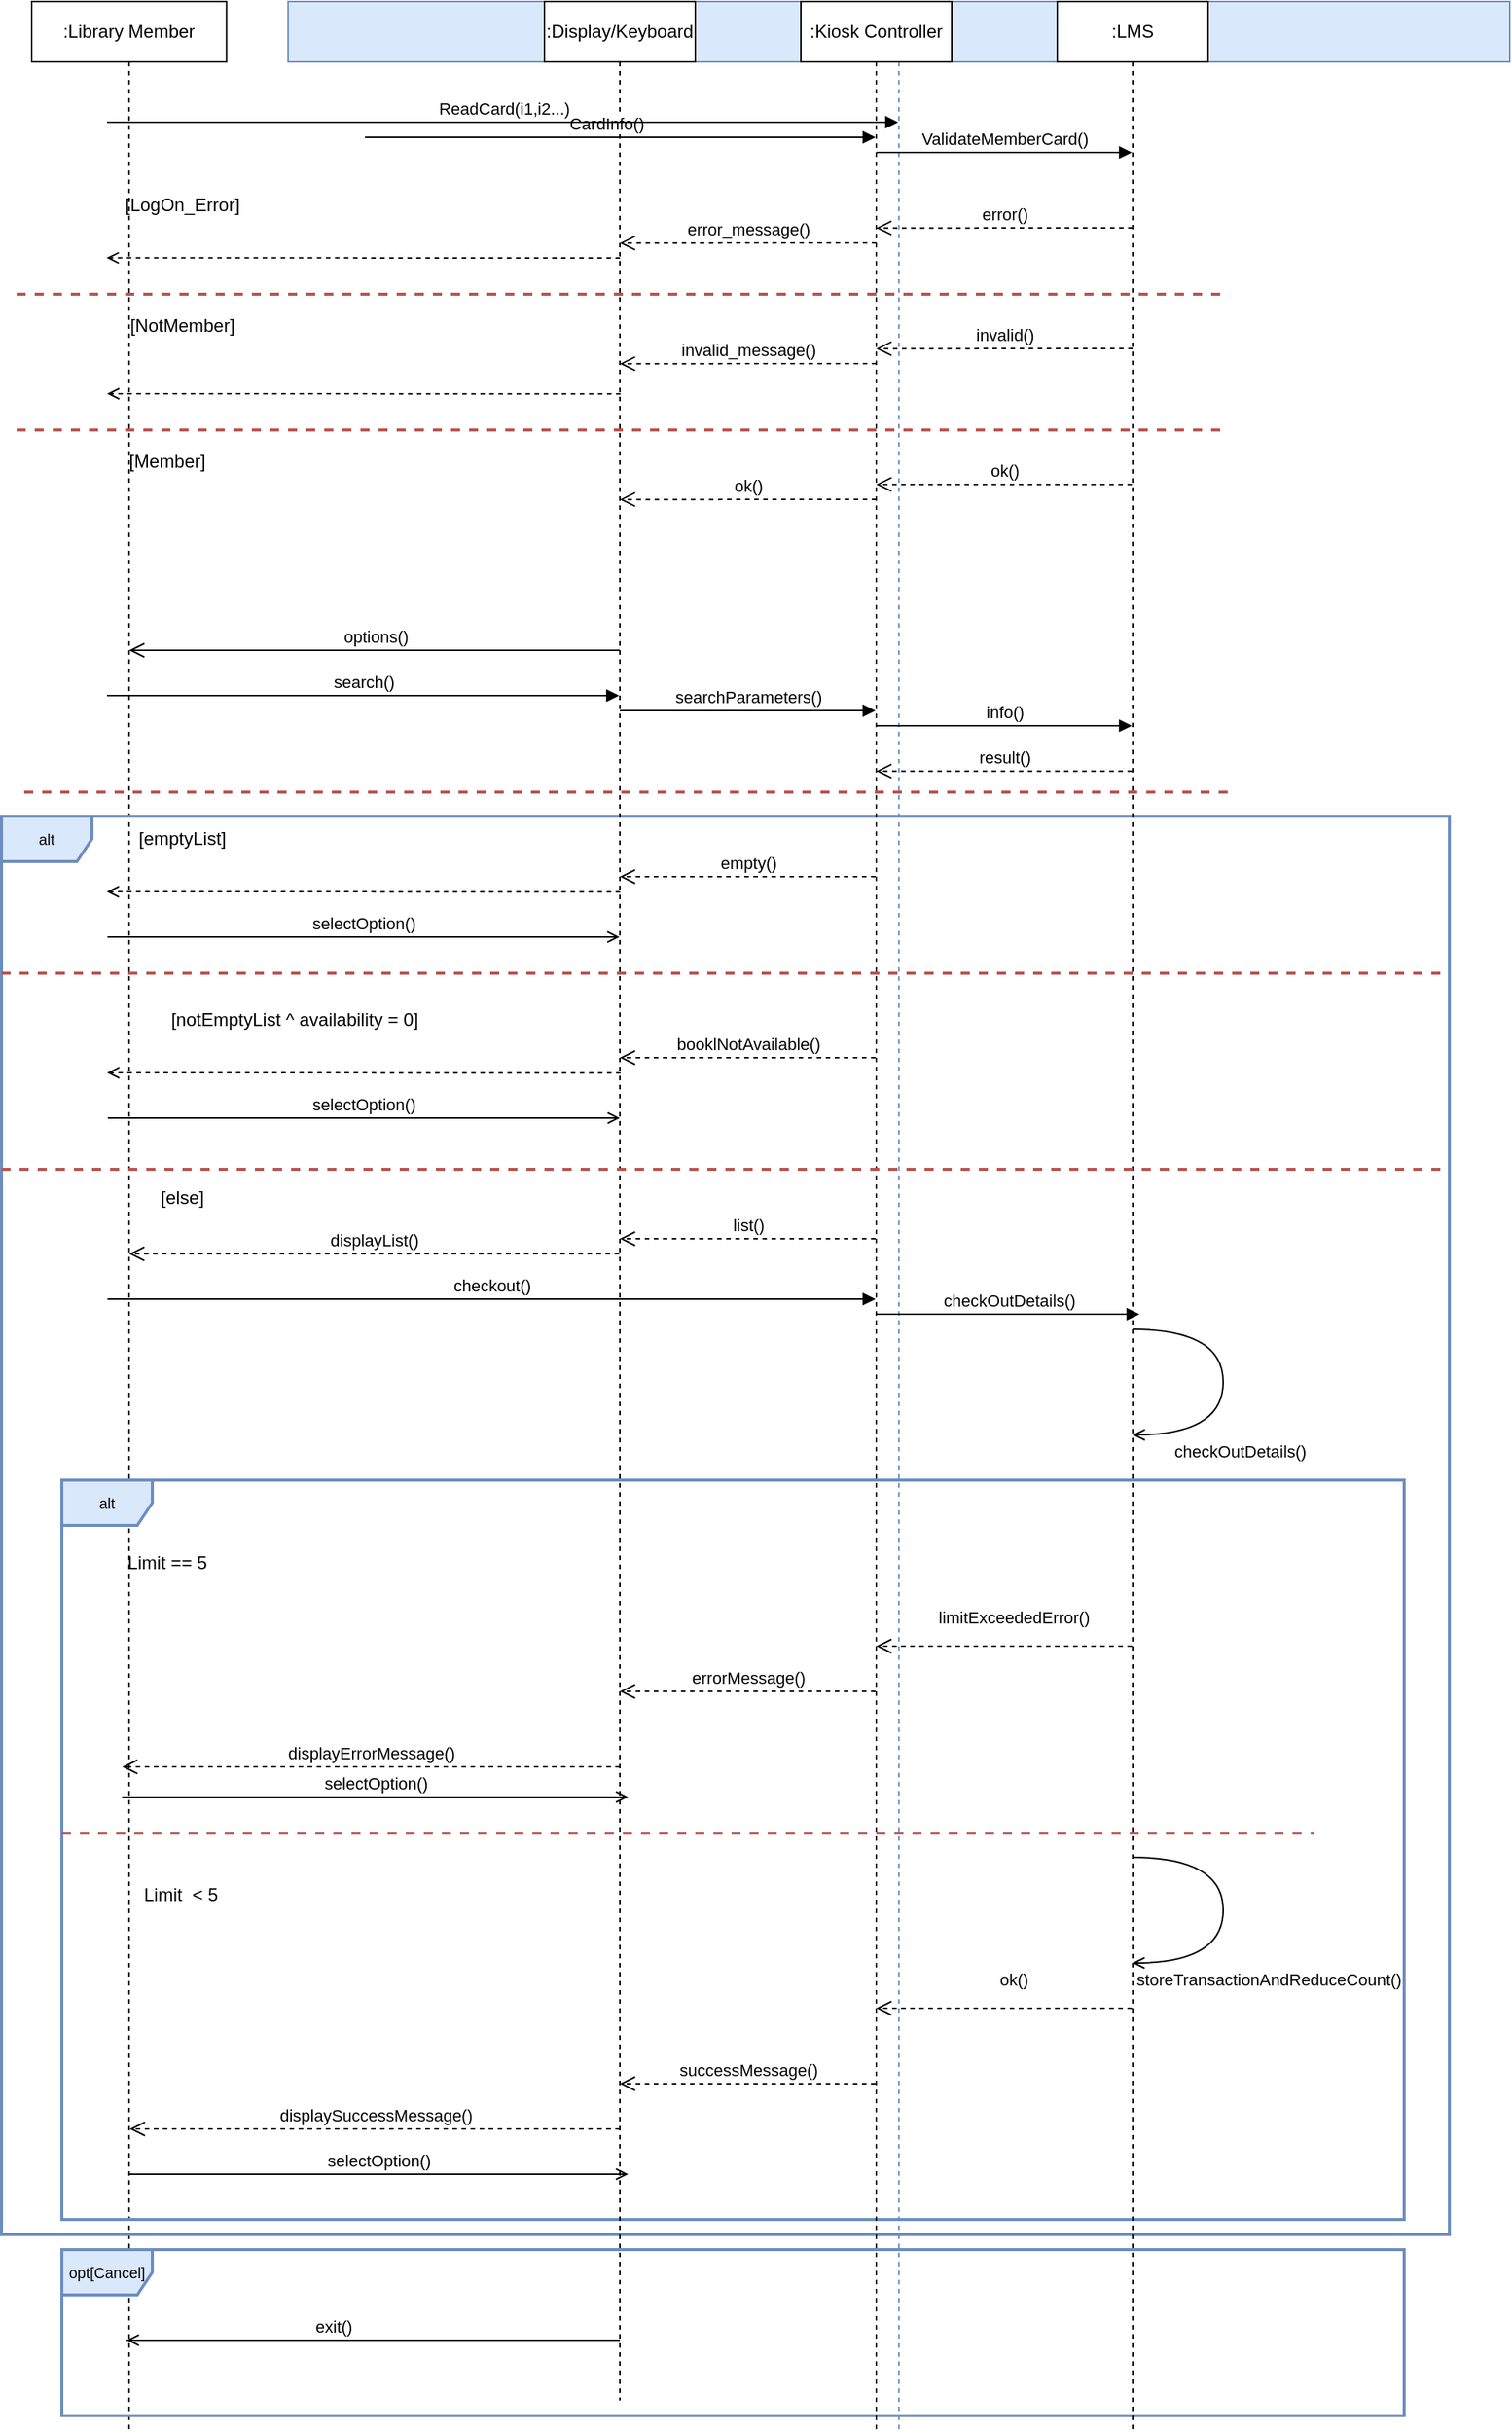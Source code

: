 <mxfile version="16.6.4" type="github">
  <diagram id="5B7aFmMxhzJPdJsJtdYh" name="Page-1">
    <mxGraphModel dx="1113" dy="655" grid="1" gridSize="10" guides="1" tooltips="1" connect="1" arrows="1" fold="1" page="1" pageScale="1" pageWidth="850" pageHeight="1100" math="0" shadow="0">
      <root>
        <mxCell id="0" />
        <mxCell id="1" parent="0" />
        <mxCell id="7wJ5tvL9oLo-tx8EwpFp-3" value=":Library Member" style="shape=umlLifeline;perimeter=lifelinePerimeter;whiteSpace=wrap;html=1;container=1;collapsible=0;recursiveResize=0;outlineConnect=0;" parent="1" vertex="1">
          <mxGeometry x="30" y="40" width="129.22" height="1610" as="geometry" />
        </mxCell>
        <mxCell id="GLovIBDWd3YW7ODcKn5x-1" value="Limit == 5" style="text;html=1;strokeColor=none;fillColor=none;align=center;verticalAlign=middle;whiteSpace=wrap;rounded=0;" vertex="1" parent="7wJ5tvL9oLo-tx8EwpFp-3">
          <mxGeometry x="60" y="1020" width="60" height="30" as="geometry" />
        </mxCell>
        <mxCell id="GLovIBDWd3YW7ODcKn5x-9" value="Limit&amp;nbsp; &amp;lt; 5" style="text;html=1;strokeColor=none;fillColor=none;align=center;verticalAlign=middle;whiteSpace=wrap;rounded=0;" vertex="1" parent="7wJ5tvL9oLo-tx8EwpFp-3">
          <mxGeometry x="69.22" y="1240" width="60" height="30" as="geometry" />
        </mxCell>
        <mxCell id="7wJ5tvL9oLo-tx8EwpFp-4" value=":Scanner" style="shape=umlLifeline;perimeter=lifelinePerimeter;whiteSpace=wrap;html=1;container=1;collapsible=0;recursiveResize=0;outlineConnect=0;fillColor=#dae8fc;strokeColor=#6c8ebf;" parent="1" vertex="1">
          <mxGeometry x="200" y="40" width="810" height="1610" as="geometry" />
        </mxCell>
        <mxCell id="AhPEUTnsbGimTvgTSWgA-25" value="displayList()" style="html=1;verticalAlign=bottom;endArrow=open;dashed=1;endSize=8;rounded=0;endFill=0;" parent="7wJ5tvL9oLo-tx8EwpFp-4" target="7wJ5tvL9oLo-tx8EwpFp-3" edge="1">
          <mxGeometry relative="1" as="geometry">
            <mxPoint x="219.5" y="830" as="sourcePoint" />
            <mxPoint x="50" y="830" as="targetPoint" />
          </mxGeometry>
        </mxCell>
        <mxCell id="GLovIBDWd3YW7ODcKn5x-17" value="alt" style="shape=umlFrame;whiteSpace=wrap;html=1;fontSize=10;strokeWidth=2;fillColor=#dae8fc;strokeColor=#6c8ebf;" vertex="1" parent="7wJ5tvL9oLo-tx8EwpFp-4">
          <mxGeometry x="-150" y="980" width="890" height="490" as="geometry" />
        </mxCell>
        <mxCell id="GLovIBDWd3YW7ODcKn5x-7" value="" style="line;strokeWidth=2;fillColor=#f8cecc;align=left;verticalAlign=middle;spacingTop=-1;spacingLeft=3;spacingRight=3;rotatable=0;labelPosition=right;points=[];portConstraint=eastwest;dashed=1;strokeColor=#b85450;" vertex="1" parent="7wJ5tvL9oLo-tx8EwpFp-4">
          <mxGeometry x="-150" y="1210" width="830" height="8" as="geometry" />
        </mxCell>
        <mxCell id="GLovIBDWd3YW7ODcKn5x-16" value="&lt;font style=&quot;font-size: 10px&quot;&gt;opt[Cancel]&lt;/font&gt;" style="shape=umlFrame;whiteSpace=wrap;html=1;fillColor=#dae8fc;strokeColor=#6c8ebf;strokeWidth=2;" vertex="1" parent="7wJ5tvL9oLo-tx8EwpFp-4">
          <mxGeometry x="-150" y="1490" width="890" height="110" as="geometry" />
        </mxCell>
        <mxCell id="GLovIBDWd3YW7ODcKn5x-6" value="" style="line;strokeWidth=2;fillColor=#f8cecc;align=left;verticalAlign=middle;spacingTop=-1;spacingLeft=3;spacingRight=3;rotatable=0;labelPosition=right;points=[];portConstraint=eastwest;dashed=1;strokeColor=#b85450;" vertex="1" parent="7wJ5tvL9oLo-tx8EwpFp-4">
          <mxGeometry x="-175" y="520" width="800" height="8" as="geometry" />
        </mxCell>
        <mxCell id="GLovIBDWd3YW7ODcKn5x-25" value="alt" style="shape=umlFrame;whiteSpace=wrap;html=1;fontSize=10;strokeWidth=2;fillColor=#dae8fc;strokeColor=#6c8ebf;" vertex="1" parent="7wJ5tvL9oLo-tx8EwpFp-4">
          <mxGeometry x="-190" y="540" width="960" height="940" as="geometry" />
        </mxCell>
        <mxCell id="7wJ5tvL9oLo-tx8EwpFp-5" value=":Display/Keyboard" style="shape=umlLifeline;perimeter=lifelinePerimeter;whiteSpace=wrap;html=1;container=1;collapsible=0;recursiveResize=0;outlineConnect=0;" parent="1" vertex="1">
          <mxGeometry x="370" y="40" width="100" height="1590" as="geometry" />
        </mxCell>
        <mxCell id="7wJ5tvL9oLo-tx8EwpFp-6" value="CardInfo()" style="html=1;verticalAlign=bottom;endArrow=block;rounded=0;" parent="7wJ5tvL9oLo-tx8EwpFp-5" target="7wJ5tvL9oLo-tx8EwpFp-7" edge="1">
          <mxGeometry x="-0.056" width="80" relative="1" as="geometry">
            <mxPoint x="-119" y="90" as="sourcePoint" />
            <mxPoint x="50.5" y="90" as="targetPoint" />
            <mxPoint as="offset" />
          </mxGeometry>
        </mxCell>
        <mxCell id="AhPEUTnsbGimTvgTSWgA-4" value="options()" style="html=1;verticalAlign=bottom;endArrow=open;endSize=8;rounded=0;" parent="7wJ5tvL9oLo-tx8EwpFp-5" target="7wJ5tvL9oLo-tx8EwpFp-3" edge="1">
          <mxGeometry relative="1" as="geometry">
            <mxPoint x="50" y="430" as="sourcePoint" />
            <mxPoint x="-30" y="430" as="targetPoint" />
          </mxGeometry>
        </mxCell>
        <mxCell id="AhPEUTnsbGimTvgTSWgA-11" value="empty()" style="html=1;verticalAlign=bottom;endArrow=open;dashed=1;endSize=8;rounded=0;entryX=0.716;entryY=0.035;entryDx=0;entryDy=0;entryPerimeter=0;endFill=0;" parent="7wJ5tvL9oLo-tx8EwpFp-5" edge="1">
          <mxGeometry relative="1" as="geometry">
            <mxPoint x="219.5" y="580" as="sourcePoint" />
            <mxPoint x="50" y="580" as="targetPoint" />
          </mxGeometry>
        </mxCell>
        <mxCell id="AhPEUTnsbGimTvgTSWgA-15" value="booklNotAvailable()" style="html=1;verticalAlign=bottom;endArrow=open;dashed=1;endSize=8;rounded=0;entryX=0.716;entryY=0.035;entryDx=0;entryDy=0;entryPerimeter=0;endFill=0;" parent="7wJ5tvL9oLo-tx8EwpFp-5" edge="1">
          <mxGeometry relative="1" as="geometry">
            <mxPoint x="219.5" y="700" as="sourcePoint" />
            <mxPoint x="50" y="700" as="targetPoint" />
          </mxGeometry>
        </mxCell>
        <mxCell id="AhPEUTnsbGimTvgTSWgA-23" value="list()" style="html=1;verticalAlign=bottom;endArrow=open;dashed=1;endSize=8;rounded=0;entryX=0.716;entryY=0.035;entryDx=0;entryDy=0;entryPerimeter=0;endFill=0;" parent="7wJ5tvL9oLo-tx8EwpFp-5" edge="1">
          <mxGeometry relative="1" as="geometry">
            <mxPoint x="219.5" y="820" as="sourcePoint" />
            <mxPoint x="50" y="820" as="targetPoint" />
          </mxGeometry>
        </mxCell>
        <mxCell id="GLovIBDWd3YW7ODcKn5x-5" value="displayErrorMessage()" style="html=1;verticalAlign=bottom;endArrow=open;dashed=1;endSize=8;rounded=0;endFill=0;" edge="1" parent="7wJ5tvL9oLo-tx8EwpFp-5">
          <mxGeometry relative="1" as="geometry">
            <mxPoint x="50" y="1170" as="sourcePoint" />
            <mxPoint x="-280" y="1170" as="targetPoint" />
          </mxGeometry>
        </mxCell>
        <mxCell id="7wJ5tvL9oLo-tx8EwpFp-7" value=":Kiosk Controller" style="shape=umlLifeline;perimeter=lifelinePerimeter;whiteSpace=wrap;html=1;container=1;collapsible=0;recursiveResize=0;outlineConnect=0;" parent="1" vertex="1">
          <mxGeometry x="540" y="40" width="100" height="1610" as="geometry" />
        </mxCell>
        <mxCell id="AhPEUTnsbGimTvgTSWgA-6" value="searchParameters()" style="html=1;verticalAlign=bottom;endArrow=block;rounded=0;" parent="7wJ5tvL9oLo-tx8EwpFp-7" edge="1">
          <mxGeometry width="80" relative="1" as="geometry">
            <mxPoint x="-120" y="470" as="sourcePoint" />
            <mxPoint x="49.5" y="470" as="targetPoint" />
          </mxGeometry>
        </mxCell>
        <mxCell id="AhPEUTnsbGimTvgTSWgA-7" value="info()" style="html=1;verticalAlign=bottom;endArrow=block;rounded=0;" parent="7wJ5tvL9oLo-tx8EwpFp-7" target="7wJ5tvL9oLo-tx8EwpFp-8" edge="1">
          <mxGeometry width="80" relative="1" as="geometry">
            <mxPoint x="50" y="480" as="sourcePoint" />
            <mxPoint x="219.5" y="480" as="targetPoint" />
          </mxGeometry>
        </mxCell>
        <mxCell id="AhPEUTnsbGimTvgTSWgA-8" value="result()" style="html=1;verticalAlign=bottom;endArrow=open;dashed=1;endSize=8;rounded=0;entryX=0.716;entryY=0.035;entryDx=0;entryDy=0;entryPerimeter=0;endFill=0;" parent="7wJ5tvL9oLo-tx8EwpFp-7" source="7wJ5tvL9oLo-tx8EwpFp-8" edge="1">
          <mxGeometry relative="1" as="geometry">
            <mxPoint x="220.04" y="510" as="sourcePoint" />
            <mxPoint x="50" y="510.1" as="targetPoint" />
          </mxGeometry>
        </mxCell>
        <mxCell id="AhPEUTnsbGimTvgTSWgA-27" value="checkOutDetails()" style="html=1;verticalAlign=bottom;endArrow=block;rounded=0;" parent="7wJ5tvL9oLo-tx8EwpFp-7" edge="1">
          <mxGeometry width="80" relative="1" as="geometry">
            <mxPoint x="50" y="870" as="sourcePoint" />
            <mxPoint x="224.5" y="870" as="targetPoint" />
          </mxGeometry>
        </mxCell>
        <mxCell id="7wJ5tvL9oLo-tx8EwpFp-8" value=":LMS" style="shape=umlLifeline;perimeter=lifelinePerimeter;whiteSpace=wrap;html=1;container=1;collapsible=0;recursiveResize=0;outlineConnect=0;" parent="1" vertex="1">
          <mxGeometry x="710" y="40" width="100" height="1610" as="geometry" />
        </mxCell>
        <mxCell id="7wJ5tvL9oLo-tx8EwpFp-16" value="error()" style="html=1;verticalAlign=bottom;endArrow=open;dashed=1;endSize=8;rounded=0;entryX=0.716;entryY=0.035;entryDx=0;entryDy=0;entryPerimeter=0;endFill=0;" parent="7wJ5tvL9oLo-tx8EwpFp-8" edge="1">
          <mxGeometry relative="1" as="geometry">
            <mxPoint x="50" y="150" as="sourcePoint" />
            <mxPoint x="-120.04" y="150.1" as="targetPoint" />
          </mxGeometry>
        </mxCell>
        <mxCell id="7wJ5tvL9oLo-tx8EwpFp-20" value="" style="endArrow=open;html=1;rounded=0;exitX=0.716;exitY=0.2;exitDx=0;exitDy=0;exitPerimeter=0;entryX=0.086;entryY=0.058;entryDx=0;entryDy=0;entryPerimeter=0;endFill=0;dashed=1;" parent="7wJ5tvL9oLo-tx8EwpFp-8" edge="1">
          <mxGeometry width="50" height="50" relative="1" as="geometry">
            <mxPoint x="-289.9" y="170" as="sourcePoint" />
            <mxPoint x="-630.34" y="169.88" as="targetPoint" />
          </mxGeometry>
        </mxCell>
        <mxCell id="7wJ5tvL9oLo-tx8EwpFp-27" value="" style="endArrow=open;html=1;rounded=0;exitX=0.716;exitY=0.2;exitDx=0;exitDy=0;exitPerimeter=0;entryX=0.086;entryY=0.058;entryDx=0;entryDy=0;entryPerimeter=0;endFill=0;dashed=1;" parent="7wJ5tvL9oLo-tx8EwpFp-8" edge="1">
          <mxGeometry width="50" height="50" relative="1" as="geometry">
            <mxPoint x="-289.56" y="260.12" as="sourcePoint" />
            <mxPoint x="-630.0" y="260" as="targetPoint" />
          </mxGeometry>
        </mxCell>
        <mxCell id="7wJ5tvL9oLo-tx8EwpFp-30" value="[Member]" style="text;html=1;strokeColor=none;fillColor=none;align=center;verticalAlign=middle;whiteSpace=wrap;rounded=0;" parent="7wJ5tvL9oLo-tx8EwpFp-8" vertex="1">
          <mxGeometry x="-620" y="290" width="60" height="30" as="geometry" />
        </mxCell>
        <mxCell id="7wJ5tvL9oLo-tx8EwpFp-31" value="ok()" style="html=1;verticalAlign=bottom;endArrow=open;dashed=1;endSize=8;rounded=0;entryX=0.716;entryY=0.035;entryDx=0;entryDy=0;entryPerimeter=0;endFill=0;" parent="7wJ5tvL9oLo-tx8EwpFp-8" source="7wJ5tvL9oLo-tx8EwpFp-8" edge="1">
          <mxGeometry relative="1" as="geometry">
            <mxPoint x="40" y="320" as="sourcePoint" />
            <mxPoint x="-120" y="320.1" as="targetPoint" />
          </mxGeometry>
        </mxCell>
        <mxCell id="7wJ5tvL9oLo-tx8EwpFp-33" value="invalid_message()" style="html=1;verticalAlign=bottom;endArrow=open;dashed=1;endSize=8;rounded=0;entryX=0.716;entryY=0.035;entryDx=0;entryDy=0;entryPerimeter=0;endFill=0;" parent="7wJ5tvL9oLo-tx8EwpFp-8" edge="1">
          <mxGeometry relative="1" as="geometry">
            <mxPoint x="-119.96" y="240" as="sourcePoint" />
            <mxPoint x="-290" y="240.1" as="targetPoint" />
          </mxGeometry>
        </mxCell>
        <mxCell id="7wJ5tvL9oLo-tx8EwpFp-10" value="ReadCard(i1,i2...)" style="html=1;verticalAlign=bottom;endArrow=block;rounded=0;" parent="1" target="7wJ5tvL9oLo-tx8EwpFp-4" edge="1">
          <mxGeometry width="80" relative="1" as="geometry">
            <mxPoint x="80" y="120" as="sourcePoint" />
            <mxPoint x="240" y="120" as="targetPoint" />
          </mxGeometry>
        </mxCell>
        <mxCell id="7wJ5tvL9oLo-tx8EwpFp-11" value="ValidateMemberCard()" style="html=1;verticalAlign=bottom;endArrow=block;rounded=0;" parent="1" target="7wJ5tvL9oLo-tx8EwpFp-8" edge="1">
          <mxGeometry width="80" relative="1" as="geometry">
            <mxPoint x="590" y="140" as="sourcePoint" />
            <mxPoint x="710" y="140" as="targetPoint" />
          </mxGeometry>
        </mxCell>
        <mxCell id="7wJ5tvL9oLo-tx8EwpFp-15" value="[LogOn_Error]" style="text;html=1;strokeColor=none;fillColor=none;align=center;verticalAlign=middle;whiteSpace=wrap;rounded=0;" parent="1" vertex="1">
          <mxGeometry x="100" y="160" width="60" height="30" as="geometry" />
        </mxCell>
        <mxCell id="7wJ5tvL9oLo-tx8EwpFp-23" value="" style="line;strokeWidth=2;fillColor=#f8cecc;align=left;verticalAlign=middle;spacingTop=-1;spacingLeft=3;spacingRight=3;rotatable=0;labelPosition=right;points=[];portConstraint=eastwest;dashed=1;strokeColor=#b85450;" parent="1" vertex="1">
          <mxGeometry x="20" y="230" width="800" height="8" as="geometry" />
        </mxCell>
        <mxCell id="7wJ5tvL9oLo-tx8EwpFp-24" value="[NotMember]" style="text;html=1;strokeColor=none;fillColor=none;align=center;verticalAlign=middle;whiteSpace=wrap;rounded=0;" parent="1" vertex="1">
          <mxGeometry x="100" y="240" width="60" height="30" as="geometry" />
        </mxCell>
        <mxCell id="7wJ5tvL9oLo-tx8EwpFp-25" value="invalid()" style="html=1;verticalAlign=bottom;endArrow=open;dashed=1;endSize=8;rounded=0;entryX=0.716;entryY=0.035;entryDx=0;entryDy=0;entryPerimeter=0;endFill=0;" parent="1" edge="1">
          <mxGeometry relative="1" as="geometry">
            <mxPoint x="760.04" y="270" as="sourcePoint" />
            <mxPoint x="590" y="270.1" as="targetPoint" />
          </mxGeometry>
        </mxCell>
        <mxCell id="7wJ5tvL9oLo-tx8EwpFp-29" value="" style="line;strokeWidth=2;fillColor=#f8cecc;align=left;verticalAlign=middle;spacingTop=-1;spacingLeft=3;spacingRight=3;rotatable=0;labelPosition=right;points=[];portConstraint=eastwest;dashed=1;strokeColor=#b85450;" parent="1" vertex="1">
          <mxGeometry x="20" y="320" width="800" height="8" as="geometry" />
        </mxCell>
        <mxCell id="7wJ5tvL9oLo-tx8EwpFp-32" value="error_message()" style="html=1;verticalAlign=bottom;endArrow=open;dashed=1;endSize=8;rounded=0;entryX=0.716;entryY=0.035;entryDx=0;entryDy=0;entryPerimeter=0;endFill=0;" parent="1" edge="1">
          <mxGeometry relative="1" as="geometry">
            <mxPoint x="590.04" y="200" as="sourcePoint" />
            <mxPoint x="420" y="200.1" as="targetPoint" />
          </mxGeometry>
        </mxCell>
        <mxCell id="AhPEUTnsbGimTvgTSWgA-1" value="ok()" style="html=1;verticalAlign=bottom;endArrow=open;dashed=1;endSize=8;rounded=0;entryX=0.716;entryY=0.035;entryDx=0;entryDy=0;entryPerimeter=0;endFill=0;" parent="1" edge="1">
          <mxGeometry relative="1" as="geometry">
            <mxPoint x="590.04" y="370" as="sourcePoint" />
            <mxPoint x="420" y="370.1" as="targetPoint" />
          </mxGeometry>
        </mxCell>
        <mxCell id="AhPEUTnsbGimTvgTSWgA-5" value="search()" style="html=1;verticalAlign=bottom;endArrow=block;rounded=0;" parent="1" target="7wJ5tvL9oLo-tx8EwpFp-5" edge="1">
          <mxGeometry width="80" relative="1" as="geometry">
            <mxPoint x="80" y="500" as="sourcePoint" />
            <mxPoint x="249.5" y="500" as="targetPoint" />
          </mxGeometry>
        </mxCell>
        <mxCell id="AhPEUTnsbGimTvgTSWgA-9" value="[emptyList]" style="text;html=1;strokeColor=none;fillColor=none;align=center;verticalAlign=middle;whiteSpace=wrap;rounded=0;" parent="1" vertex="1">
          <mxGeometry x="100" y="580" width="60" height="30" as="geometry" />
        </mxCell>
        <mxCell id="AhPEUTnsbGimTvgTSWgA-12" value="" style="endArrow=open;html=1;rounded=0;exitX=0.716;exitY=0.2;exitDx=0;exitDy=0;exitPerimeter=0;entryX=0.086;entryY=0.058;entryDx=0;entryDy=0;entryPerimeter=0;endFill=0;dashed=1;" parent="1" edge="1">
          <mxGeometry width="50" height="50" relative="1" as="geometry">
            <mxPoint x="420.22" y="630.12" as="sourcePoint" />
            <mxPoint x="79.78" y="630" as="targetPoint" />
          </mxGeometry>
        </mxCell>
        <mxCell id="AhPEUTnsbGimTvgTSWgA-13" value="selectOption()" style="html=1;verticalAlign=bottom;endArrow=open;rounded=0;endFill=0;" parent="1" edge="1">
          <mxGeometry width="80" relative="1" as="geometry">
            <mxPoint x="80.25" y="660" as="sourcePoint" />
            <mxPoint x="419.75" y="660" as="targetPoint" />
          </mxGeometry>
        </mxCell>
        <mxCell id="AhPEUTnsbGimTvgTSWgA-14" value="" style="line;strokeWidth=2;fillColor=#f8cecc;align=left;verticalAlign=middle;spacingTop=-1;spacingLeft=3;spacingRight=3;rotatable=0;labelPosition=right;points=[];portConstraint=eastwest;dashed=1;strokeColor=#b85450;" parent="1" vertex="1">
          <mxGeometry x="10" y="680" width="960" height="8" as="geometry" />
        </mxCell>
        <mxCell id="AhPEUTnsbGimTvgTSWgA-16" value="[notEmptyList ^ availability = 0]" style="text;html=1;strokeColor=none;fillColor=none;align=center;verticalAlign=middle;whiteSpace=wrap;rounded=0;" parent="1" vertex="1">
          <mxGeometry x="99.22" y="700" width="210.78" height="30" as="geometry" />
        </mxCell>
        <mxCell id="AhPEUTnsbGimTvgTSWgA-17" value="" style="endArrow=open;html=1;rounded=0;exitX=0.716;exitY=0.2;exitDx=0;exitDy=0;exitPerimeter=0;entryX=0.086;entryY=0.058;entryDx=0;entryDy=0;entryPerimeter=0;endFill=0;dashed=1;" parent="1" edge="1">
          <mxGeometry width="50" height="50" relative="1" as="geometry">
            <mxPoint x="420.44" y="750.12" as="sourcePoint" />
            <mxPoint x="80.0" y="750" as="targetPoint" />
          </mxGeometry>
        </mxCell>
        <mxCell id="AhPEUTnsbGimTvgTSWgA-18" value="selectOption()" style="html=1;verticalAlign=bottom;endArrow=open;rounded=0;endFill=0;" parent="1" edge="1">
          <mxGeometry width="80" relative="1" as="geometry">
            <mxPoint x="80.47" y="780" as="sourcePoint" />
            <mxPoint x="419.97" y="780" as="targetPoint" />
          </mxGeometry>
        </mxCell>
        <mxCell id="AhPEUTnsbGimTvgTSWgA-21" value="" style="line;strokeWidth=2;fillColor=#f8cecc;align=left;verticalAlign=middle;spacingTop=-1;spacingLeft=3;spacingRight=3;rotatable=0;labelPosition=right;points=[];portConstraint=eastwest;dashed=1;strokeColor=#b85450;" parent="1" vertex="1">
          <mxGeometry x="10" y="810" width="960" height="8" as="geometry" />
        </mxCell>
        <mxCell id="AhPEUTnsbGimTvgTSWgA-22" value="[else]" style="text;html=1;strokeColor=none;fillColor=none;align=center;verticalAlign=middle;whiteSpace=wrap;rounded=0;" parent="1" vertex="1">
          <mxGeometry x="100" y="818" width="60" height="30" as="geometry" />
        </mxCell>
        <mxCell id="AhPEUTnsbGimTvgTSWgA-26" value="checkout()" style="html=1;verticalAlign=bottom;endArrow=block;rounded=0;" parent="1" target="7wJ5tvL9oLo-tx8EwpFp-7" edge="1">
          <mxGeometry width="80" relative="1" as="geometry">
            <mxPoint x="80.25" y="900" as="sourcePoint" />
            <mxPoint x="419.75" y="900" as="targetPoint" />
          </mxGeometry>
        </mxCell>
        <mxCell id="AhPEUTnsbGimTvgTSWgA-29" value="checkOutDetails()" style="html=1;verticalAlign=bottom;endArrow=open;rounded=0;endFill=0;edgeStyle=orthogonalEdgeStyle;curved=1;" parent="1" source="7wJ5tvL9oLo-tx8EwpFp-8" target="7wJ5tvL9oLo-tx8EwpFp-8" edge="1">
          <mxGeometry x="0.366" y="22" width="80" relative="1" as="geometry">
            <mxPoint x="860" y="920" as="sourcePoint" />
            <mxPoint x="860" y="990" as="targetPoint" />
            <Array as="points">
              <mxPoint x="820" y="920" />
              <mxPoint x="820" y="990" />
            </Array>
            <mxPoint x="11" y="-2" as="offset" />
          </mxGeometry>
        </mxCell>
        <mxCell id="GLovIBDWd3YW7ODcKn5x-3" value="limitExceededError()" style="html=1;verticalAlign=bottom;endArrow=open;dashed=1;endSize=8;rounded=0;entryX=0.716;entryY=0.035;entryDx=0;entryDy=0;entryPerimeter=0;endFill=0;" edge="1" parent="1">
          <mxGeometry x="-0.062" y="-10" relative="1" as="geometry">
            <mxPoint x="759.5" y="1130" as="sourcePoint" />
            <mxPoint x="590" y="1130" as="targetPoint" />
            <mxPoint x="1" as="offset" />
          </mxGeometry>
        </mxCell>
        <mxCell id="GLovIBDWd3YW7ODcKn5x-4" value="errorMessage()" style="html=1;verticalAlign=bottom;endArrow=open;dashed=1;endSize=8;rounded=0;entryX=0.716;entryY=0.035;entryDx=0;entryDy=0;entryPerimeter=0;endFill=0;" edge="1" parent="1">
          <mxGeometry relative="1" as="geometry">
            <mxPoint x="589.5" y="1160" as="sourcePoint" />
            <mxPoint x="420" y="1160" as="targetPoint" />
          </mxGeometry>
        </mxCell>
        <mxCell id="GLovIBDWd3YW7ODcKn5x-8" value="selectOption()" style="html=1;verticalAlign=bottom;endArrow=open;rounded=0;endFill=0;" edge="1" parent="1">
          <mxGeometry width="80" relative="1" as="geometry">
            <mxPoint x="90" y="1230" as="sourcePoint" />
            <mxPoint x="425.5" y="1230" as="targetPoint" />
          </mxGeometry>
        </mxCell>
        <mxCell id="GLovIBDWd3YW7ODcKn5x-10" value="ok()" style="html=1;verticalAlign=bottom;endArrow=open;dashed=1;endSize=8;rounded=0;entryX=0.716;entryY=0.035;entryDx=0;entryDy=0;entryPerimeter=0;endFill=0;" edge="1" parent="1">
          <mxGeometry x="-0.062" y="-10" relative="1" as="geometry">
            <mxPoint x="759.5" y="1370" as="sourcePoint" />
            <mxPoint x="590" y="1370" as="targetPoint" />
            <mxPoint x="1" as="offset" />
          </mxGeometry>
        </mxCell>
        <mxCell id="GLovIBDWd3YW7ODcKn5x-12" value="displaySuccessMessage()" style="html=1;verticalAlign=bottom;endArrow=open;dashed=1;endSize=8;rounded=0;endFill=0;" edge="1" parent="1">
          <mxGeometry relative="1" as="geometry">
            <mxPoint x="420" y="1450" as="sourcePoint" />
            <mxPoint x="95" y="1450" as="targetPoint" />
          </mxGeometry>
        </mxCell>
        <mxCell id="GLovIBDWd3YW7ODcKn5x-13" value="storeTransactionAndReduceCount()" style="html=1;verticalAlign=bottom;endArrow=open;rounded=0;endFill=0;edgeStyle=orthogonalEdgeStyle;curved=1;" edge="1" parent="1">
          <mxGeometry x="0.368" y="36" width="80" relative="1" as="geometry">
            <mxPoint x="759.786" y="1270.0" as="sourcePoint" />
            <mxPoint x="759.786" y="1340.0" as="targetPoint" />
            <Array as="points">
              <mxPoint x="820" y="1270" />
              <mxPoint x="820" y="1340" />
            </Array>
            <mxPoint x="30" y="-16" as="offset" />
          </mxGeometry>
        </mxCell>
        <mxCell id="GLovIBDWd3YW7ODcKn5x-11" value="successMessage()" style="html=1;verticalAlign=bottom;endArrow=open;dashed=1;endSize=8;rounded=0;entryX=0.716;entryY=0.035;entryDx=0;entryDy=0;entryPerimeter=0;endFill=0;" edge="1" parent="1">
          <mxGeometry relative="1" as="geometry">
            <mxPoint x="589.5" y="1420" as="sourcePoint" />
            <mxPoint x="420" y="1420" as="targetPoint" />
          </mxGeometry>
        </mxCell>
        <mxCell id="GLovIBDWd3YW7ODcKn5x-14" value="selectOption()" style="html=1;verticalAlign=bottom;endArrow=open;rounded=0;endFill=0;" edge="1" parent="1" source="7wJ5tvL9oLo-tx8EwpFp-3">
          <mxGeometry width="80" relative="1" as="geometry">
            <mxPoint x="100" y="1480" as="sourcePoint" />
            <mxPoint x="425.5" y="1480" as="targetPoint" />
          </mxGeometry>
        </mxCell>
        <mxCell id="GLovIBDWd3YW7ODcKn5x-15" value="exit()" style="html=1;verticalAlign=bottom;endArrow=open;rounded=0;endFill=0;" edge="1" parent="1">
          <mxGeometry x="0.581" width="80" relative="1" as="geometry">
            <mxPoint x="93.004" y="1590" as="sourcePoint" />
            <mxPoint x="93" y="1590" as="targetPoint" />
            <Array as="points">
              <mxPoint x="420" y="1590" />
            </Array>
            <mxPoint as="offset" />
          </mxGeometry>
        </mxCell>
      </root>
    </mxGraphModel>
  </diagram>
</mxfile>
